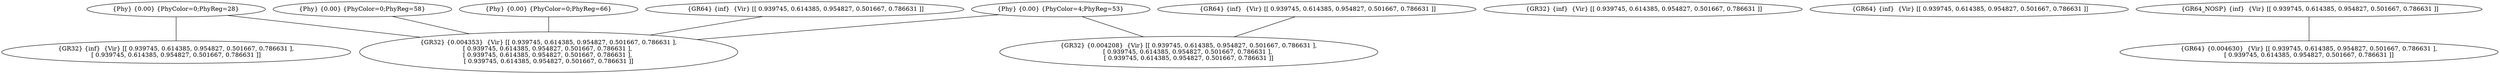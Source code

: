 graph G {
FileName="/home/venkat/IF-DV/Rohit/regAlloc/ML-Register-Allocation/sample/data/bubbleSortdevS/level-O0-llfiles/bublesort.ll";
Function="printArray";
Registers=164;
28 [label=" {Phy} {0.00} {PhyColor=0;PhyReg=28} "];
28--179
28--185
53 [label=" {Phy} {0.00} {PhyColor=4;PhyReg=53} "];
53--168
53--179
58 [label=" {Phy} {0.00} {PhyColor=0;PhyReg=58} "];
58--179
66 [label=" {Phy} {0.00} {PhyColor=0;PhyReg=66} "];
66--179
166 [label=" {GR64} {inf}  {Vir} [[ 0.939745, 0.614385, 0.954827, 0.501667, 0.786631 ]]"];
166 -- 168;
168 [label=" {GR32} {0.004208}  {Vir} [[ 0.939745, 0.614385, 0.954827, 0.501667, 0.786631 ], 
[ 0.939745, 0.614385, 0.954827, 0.501667, 0.786631 ], 
[ 0.939745, 0.614385, 0.954827, 0.501667, 0.786631 ]]"];
171 [label=" {GR32} {inf}  {Vir} [[ 0.939745, 0.614385, 0.954827, 0.501667, 0.786631 ]]"];
172 [label=" {GR64} {inf}  {Vir} [[ 0.939745, 0.614385, 0.954827, 0.501667, 0.786631 ]]"];
174 [label=" {GR64} {inf}  {Vir} [[ 0.939745, 0.614385, 0.954827, 0.501667, 0.786631 ]]"];
174 -- 179;
179 [label=" {GR32} {0.004353}  {Vir} [[ 0.939745, 0.614385, 0.954827, 0.501667, 0.786631 ], 
[ 0.939745, 0.614385, 0.954827, 0.501667, 0.786631 ], 
[ 0.939745, 0.614385, 0.954827, 0.501667, 0.786631 ], 
[ 0.939745, 0.614385, 0.954827, 0.501667, 0.786631 ]]"];
181 [label=" {GR64_NOSP} {inf}  {Vir} [[ 0.939745, 0.614385, 0.954827, 0.501667, 0.786631 ]]"];
181 -- 182;
182 [label=" {GR64} {0.004630}  {Vir} [[ 0.939745, 0.614385, 0.954827, 0.501667, 0.786631 ], 
[ 0.939745, 0.614385, 0.954827, 0.501667, 0.786631 ]]"];
185 [label=" {GR32} {inf}  {Vir} [[ 0.939745, 0.614385, 0.954827, 0.501667, 0.786631 ], 
[ 0.939745, 0.614385, 0.954827, 0.501667, 0.786631 ]]"];
}